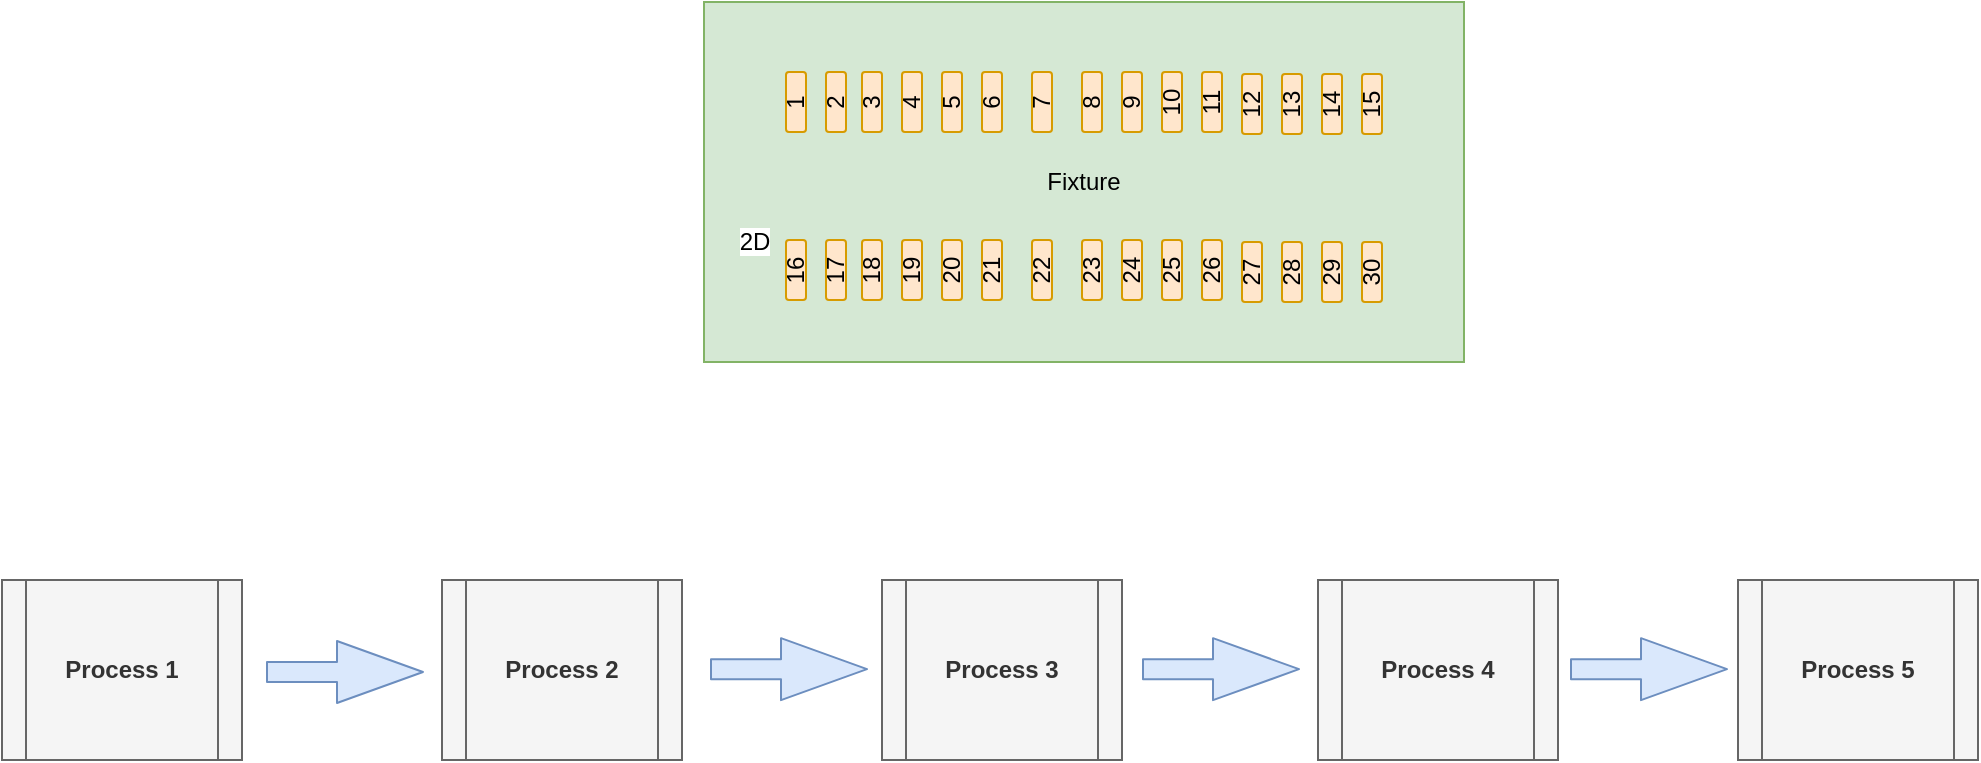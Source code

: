 <mxfile version="15.3.5" type="github"><diagram id="PEGpevw_BGGFRWbdyDQb" name="Page-1"><mxGraphModel dx="1185" dy="662" grid="0" gridSize="10" guides="1" tooltips="1" connect="1" arrows="1" fold="1" page="1" pageScale="1" pageWidth="1169" pageHeight="827" math="0" shadow="0"><root><mxCell id="0"/><mxCell id="1" parent="0"/><mxCell id="TRpHOP8p6ylF_KzO2C7X-1" value="Process 1" style="shape=process;whiteSpace=wrap;html=1;backgroundOutline=1;hachureGap=4;pointerEvents=0;fontStyle=1;fillColor=#f5f5f5;strokeColor=#666666;fontColor=#333333;" vertex="1" parent="1"><mxGeometry x="60" y="470" width="120" height="90" as="geometry"/></mxCell><mxCell id="TRpHOP8p6ylF_KzO2C7X-4" value="Process 2" style="shape=process;whiteSpace=wrap;html=1;backgroundOutline=1;hachureGap=4;pointerEvents=0;fontStyle=1;fillColor=#f5f5f5;strokeColor=#666666;fontColor=#333333;" vertex="1" parent="1"><mxGeometry x="280" y="470" width="120" height="90" as="geometry"/></mxCell><mxCell id="TRpHOP8p6ylF_KzO2C7X-5" value="Process 3" style="shape=process;whiteSpace=wrap;html=1;backgroundOutline=1;hachureGap=4;pointerEvents=0;fontStyle=1;fillColor=#f5f5f5;strokeColor=#666666;fontColor=#333333;" vertex="1" parent="1"><mxGeometry x="500" y="470" width="120" height="90" as="geometry"/></mxCell><mxCell id="TRpHOP8p6ylF_KzO2C7X-6" value="Process 4" style="shape=process;whiteSpace=wrap;html=1;backgroundOutline=1;hachureGap=4;pointerEvents=0;fontStyle=1;fillColor=#f5f5f5;strokeColor=#666666;fontColor=#333333;" vertex="1" parent="1"><mxGeometry x="718" y="470" width="120" height="90" as="geometry"/></mxCell><mxCell id="TRpHOP8p6ylF_KzO2C7X-7" value="Process 5" style="shape=process;whiteSpace=wrap;html=1;backgroundOutline=1;hachureGap=4;pointerEvents=0;fontStyle=1;fillColor=#f5f5f5;strokeColor=#666666;fontColor=#333333;" vertex="1" parent="1"><mxGeometry x="928" y="470" width="120" height="90" as="geometry"/></mxCell><mxCell id="TRpHOP8p6ylF_KzO2C7X-42" value="" style="shape=flexArrow;endArrow=classic;html=1;startSize=14;endSize=14;sourcePerimeterSpacing=8;targetPerimeterSpacing=8;fillColor=#dae8fc;strokeColor=#6c8ebf;" edge="1" parent="1"><mxGeometry width="50" height="50" relative="1" as="geometry"><mxPoint x="192" y="516" as="sourcePoint"/><mxPoint x="271" y="516" as="targetPoint"/></mxGeometry></mxCell><mxCell id="TRpHOP8p6ylF_KzO2C7X-43" value="" style="shape=flexArrow;endArrow=classic;html=1;startSize=14;endSize=14;sourcePerimeterSpacing=8;targetPerimeterSpacing=8;fillColor=#dae8fc;strokeColor=#6c8ebf;" edge="1" parent="1"><mxGeometry width="50" height="50" relative="1" as="geometry"><mxPoint x="414" y="514.58" as="sourcePoint"/><mxPoint x="493" y="514.58" as="targetPoint"/></mxGeometry></mxCell><mxCell id="TRpHOP8p6ylF_KzO2C7X-44" value="" style="shape=flexArrow;endArrow=classic;html=1;startSize=14;endSize=14;sourcePerimeterSpacing=8;targetPerimeterSpacing=8;fillColor=#dae8fc;strokeColor=#6c8ebf;" edge="1" parent="1"><mxGeometry width="50" height="50" relative="1" as="geometry"><mxPoint x="630" y="514.58" as="sourcePoint"/><mxPoint x="709" y="514.58" as="targetPoint"/></mxGeometry></mxCell><mxCell id="TRpHOP8p6ylF_KzO2C7X-45" value="" style="shape=flexArrow;endArrow=classic;html=1;startSize=14;endSize=14;sourcePerimeterSpacing=8;targetPerimeterSpacing=8;fillColor=#dae8fc;strokeColor=#6c8ebf;" edge="1" parent="1"><mxGeometry width="50" height="50" relative="1" as="geometry"><mxPoint x="844" y="514.58" as="sourcePoint"/><mxPoint x="923.0" y="514.58" as="targetPoint"/></mxGeometry></mxCell><mxCell id="TRpHOP8p6ylF_KzO2C7X-46" value="" style="group" vertex="1" connectable="0" parent="1"><mxGeometry x="411" y="181" width="380" height="180" as="geometry"/></mxCell><mxCell id="TRpHOP8p6ylF_KzO2C7X-3" value="Fixture" style="rounded=0;whiteSpace=wrap;html=1;hachureGap=4;pointerEvents=0;fillColor=#d5e8d4;strokeColor=#82b366;" vertex="1" parent="TRpHOP8p6ylF_KzO2C7X-46"><mxGeometry width="380" height="180" as="geometry"/></mxCell><mxCell id="TRpHOP8p6ylF_KzO2C7X-2" value="2D" style="shape=image;html=1;verticalAlign=top;verticalLabelPosition=bottom;labelBackgroundColor=#ffffff;imageAspect=0;aspect=fixed;image=https://cdn2.iconfinder.com/data/icons/fatcow/32x32/barcode_2d.png;hachureGap=4;pointerEvents=0;" vertex="1" parent="TRpHOP8p6ylF_KzO2C7X-46"><mxGeometry x="9" y="74" width="32" height="32" as="geometry"/></mxCell><mxCell id="TRpHOP8p6ylF_KzO2C7X-25" value="" style="group" vertex="1" connectable="0" parent="TRpHOP8p6ylF_KzO2C7X-46"><mxGeometry x="41" y="119" width="298" height="31" as="geometry"/></mxCell><mxCell id="TRpHOP8p6ylF_KzO2C7X-9" value="16" style="rounded=1;whiteSpace=wrap;html=1;hachureGap=4;pointerEvents=0;rotation=-90;fillColor=#ffe6cc;strokeColor=#d79b00;" vertex="1" parent="TRpHOP8p6ylF_KzO2C7X-25"><mxGeometry x="-10" y="10" width="30" height="10" as="geometry"/></mxCell><mxCell id="TRpHOP8p6ylF_KzO2C7X-11" value="17" style="rounded=1;whiteSpace=wrap;html=1;hachureGap=4;pointerEvents=0;rotation=-90;fillColor=#ffe6cc;strokeColor=#d79b00;" vertex="1" parent="TRpHOP8p6ylF_KzO2C7X-25"><mxGeometry x="10" y="10" width="30" height="10" as="geometry"/></mxCell><mxCell id="TRpHOP8p6ylF_KzO2C7X-12" value="18" style="rounded=1;whiteSpace=wrap;html=1;hachureGap=4;pointerEvents=0;rotation=-90;fillColor=#ffe6cc;strokeColor=#d79b00;" vertex="1" parent="TRpHOP8p6ylF_KzO2C7X-25"><mxGeometry x="28" y="10" width="30" height="10" as="geometry"/></mxCell><mxCell id="TRpHOP8p6ylF_KzO2C7X-13" value="19" style="rounded=1;whiteSpace=wrap;html=1;hachureGap=4;pointerEvents=0;rotation=-90;fillColor=#ffe6cc;strokeColor=#d79b00;" vertex="1" parent="TRpHOP8p6ylF_KzO2C7X-25"><mxGeometry x="48" y="10" width="30" height="10" as="geometry"/></mxCell><mxCell id="TRpHOP8p6ylF_KzO2C7X-14" value="20" style="rounded=1;whiteSpace=wrap;html=1;hachureGap=4;pointerEvents=0;rotation=-90;fillColor=#ffe6cc;strokeColor=#d79b00;" vertex="1" parent="TRpHOP8p6ylF_KzO2C7X-25"><mxGeometry x="68" y="10" width="30" height="10" as="geometry"/></mxCell><mxCell id="TRpHOP8p6ylF_KzO2C7X-15" value="21" style="rounded=1;whiteSpace=wrap;html=1;hachureGap=4;pointerEvents=0;rotation=-90;fillColor=#ffe6cc;strokeColor=#d79b00;" vertex="1" parent="TRpHOP8p6ylF_KzO2C7X-25"><mxGeometry x="88" y="10" width="30" height="10" as="geometry"/></mxCell><mxCell id="TRpHOP8p6ylF_KzO2C7X-16" value="22" style="rounded=1;whiteSpace=wrap;html=1;hachureGap=4;pointerEvents=0;rotation=-90;fillColor=#ffe6cc;strokeColor=#d79b00;" vertex="1" parent="TRpHOP8p6ylF_KzO2C7X-25"><mxGeometry x="113" y="10" width="30" height="10" as="geometry"/></mxCell><mxCell id="TRpHOP8p6ylF_KzO2C7X-17" value="23" style="rounded=1;whiteSpace=wrap;html=1;hachureGap=4;pointerEvents=0;rotation=-90;fillColor=#ffe6cc;strokeColor=#d79b00;" vertex="1" parent="TRpHOP8p6ylF_KzO2C7X-25"><mxGeometry x="138" y="10" width="30" height="10" as="geometry"/></mxCell><mxCell id="TRpHOP8p6ylF_KzO2C7X-18" value="24" style="rounded=1;whiteSpace=wrap;html=1;hachureGap=4;pointerEvents=0;rotation=-90;fillColor=#ffe6cc;strokeColor=#d79b00;" vertex="1" parent="TRpHOP8p6ylF_KzO2C7X-25"><mxGeometry x="158" y="10" width="30" height="10" as="geometry"/></mxCell><mxCell id="TRpHOP8p6ylF_KzO2C7X-19" value="25" style="rounded=1;whiteSpace=wrap;html=1;hachureGap=4;pointerEvents=0;rotation=-90;fillColor=#ffe6cc;strokeColor=#d79b00;" vertex="1" parent="TRpHOP8p6ylF_KzO2C7X-25"><mxGeometry x="178" y="10" width="30" height="10" as="geometry"/></mxCell><mxCell id="TRpHOP8p6ylF_KzO2C7X-20" value="26" style="rounded=1;whiteSpace=wrap;html=1;hachureGap=4;pointerEvents=0;rotation=-90;fillColor=#ffe6cc;strokeColor=#d79b00;" vertex="1" parent="TRpHOP8p6ylF_KzO2C7X-25"><mxGeometry x="198" y="10" width="30" height="10" as="geometry"/></mxCell><mxCell id="TRpHOP8p6ylF_KzO2C7X-21" value="27" style="rounded=1;whiteSpace=wrap;html=1;hachureGap=4;pointerEvents=0;rotation=-90;fillColor=#ffe6cc;strokeColor=#d79b00;" vertex="1" parent="TRpHOP8p6ylF_KzO2C7X-25"><mxGeometry x="218" y="11" width="30" height="10" as="geometry"/></mxCell><mxCell id="TRpHOP8p6ylF_KzO2C7X-22" value="28" style="rounded=1;whiteSpace=wrap;html=1;hachureGap=4;pointerEvents=0;rotation=-90;fillColor=#ffe6cc;strokeColor=#d79b00;" vertex="1" parent="TRpHOP8p6ylF_KzO2C7X-25"><mxGeometry x="238" y="11" width="30" height="10" as="geometry"/></mxCell><mxCell id="TRpHOP8p6ylF_KzO2C7X-23" value="29" style="rounded=1;whiteSpace=wrap;html=1;hachureGap=4;pointerEvents=0;rotation=-90;fillColor=#ffe6cc;strokeColor=#d79b00;" vertex="1" parent="TRpHOP8p6ylF_KzO2C7X-25"><mxGeometry x="258" y="11" width="30" height="10" as="geometry"/></mxCell><mxCell id="TRpHOP8p6ylF_KzO2C7X-24" value="30" style="rounded=1;whiteSpace=wrap;html=1;hachureGap=4;pointerEvents=0;rotation=-90;fillColor=#ffe6cc;strokeColor=#d79b00;" vertex="1" parent="TRpHOP8p6ylF_KzO2C7X-25"><mxGeometry x="278" y="11" width="30" height="10" as="geometry"/></mxCell><mxCell id="TRpHOP8p6ylF_KzO2C7X-26" value="" style="group" vertex="1" connectable="0" parent="TRpHOP8p6ylF_KzO2C7X-46"><mxGeometry x="41" y="35" width="298" height="31" as="geometry"/></mxCell><mxCell id="TRpHOP8p6ylF_KzO2C7X-27" value="1" style="rounded=1;whiteSpace=wrap;html=1;hachureGap=4;pointerEvents=0;rotation=-90;fillColor=#ffe6cc;strokeColor=#d79b00;" vertex="1" parent="TRpHOP8p6ylF_KzO2C7X-26"><mxGeometry x="-10" y="10" width="30" height="10" as="geometry"/></mxCell><mxCell id="TRpHOP8p6ylF_KzO2C7X-28" value="2" style="rounded=1;whiteSpace=wrap;html=1;hachureGap=4;pointerEvents=0;rotation=-90;fillColor=#ffe6cc;strokeColor=#d79b00;" vertex="1" parent="TRpHOP8p6ylF_KzO2C7X-26"><mxGeometry x="10" y="10" width="30" height="10" as="geometry"/></mxCell><mxCell id="TRpHOP8p6ylF_KzO2C7X-29" value="3" style="rounded=1;whiteSpace=wrap;html=1;hachureGap=4;pointerEvents=0;rotation=-90;fillColor=#ffe6cc;strokeColor=#d79b00;" vertex="1" parent="TRpHOP8p6ylF_KzO2C7X-26"><mxGeometry x="28" y="10" width="30" height="10" as="geometry"/></mxCell><mxCell id="TRpHOP8p6ylF_KzO2C7X-30" value="4" style="rounded=1;whiteSpace=wrap;html=1;hachureGap=4;pointerEvents=0;rotation=-90;fillColor=#ffe6cc;strokeColor=#d79b00;" vertex="1" parent="TRpHOP8p6ylF_KzO2C7X-26"><mxGeometry x="48" y="10" width="30" height="10" as="geometry"/></mxCell><mxCell id="TRpHOP8p6ylF_KzO2C7X-31" value="5" style="rounded=1;whiteSpace=wrap;html=1;hachureGap=4;pointerEvents=0;rotation=-90;fillColor=#ffe6cc;strokeColor=#d79b00;" vertex="1" parent="TRpHOP8p6ylF_KzO2C7X-26"><mxGeometry x="68" y="10" width="30" height="10" as="geometry"/></mxCell><mxCell id="TRpHOP8p6ylF_KzO2C7X-32" value="6" style="rounded=1;whiteSpace=wrap;html=1;hachureGap=4;pointerEvents=0;rotation=-90;fillColor=#ffe6cc;strokeColor=#d79b00;" vertex="1" parent="TRpHOP8p6ylF_KzO2C7X-26"><mxGeometry x="88" y="10" width="30" height="10" as="geometry"/></mxCell><mxCell id="TRpHOP8p6ylF_KzO2C7X-33" value="7" style="rounded=1;whiteSpace=wrap;html=1;hachureGap=4;pointerEvents=0;rotation=-90;fillColor=#ffe6cc;strokeColor=#d79b00;" vertex="1" parent="TRpHOP8p6ylF_KzO2C7X-26"><mxGeometry x="113" y="10" width="30" height="10" as="geometry"/></mxCell><mxCell id="TRpHOP8p6ylF_KzO2C7X-34" value="8" style="rounded=1;whiteSpace=wrap;html=1;hachureGap=4;pointerEvents=0;rotation=-90;fillColor=#ffe6cc;strokeColor=#d79b00;" vertex="1" parent="TRpHOP8p6ylF_KzO2C7X-26"><mxGeometry x="138" y="10" width="30" height="10" as="geometry"/></mxCell><mxCell id="TRpHOP8p6ylF_KzO2C7X-35" value="9" style="rounded=1;whiteSpace=wrap;html=1;hachureGap=4;pointerEvents=0;rotation=-90;fillColor=#ffe6cc;strokeColor=#d79b00;" vertex="1" parent="TRpHOP8p6ylF_KzO2C7X-26"><mxGeometry x="158" y="10" width="30" height="10" as="geometry"/></mxCell><mxCell id="TRpHOP8p6ylF_KzO2C7X-36" value="10" style="rounded=1;whiteSpace=wrap;html=1;hachureGap=4;pointerEvents=0;rotation=-90;fillColor=#ffe6cc;strokeColor=#d79b00;" vertex="1" parent="TRpHOP8p6ylF_KzO2C7X-26"><mxGeometry x="178" y="10" width="30" height="10" as="geometry"/></mxCell><mxCell id="TRpHOP8p6ylF_KzO2C7X-37" value="11" style="rounded=1;whiteSpace=wrap;html=1;hachureGap=4;pointerEvents=0;rotation=-90;fillColor=#ffe6cc;strokeColor=#d79b00;" vertex="1" parent="TRpHOP8p6ylF_KzO2C7X-26"><mxGeometry x="198" y="10" width="30" height="10" as="geometry"/></mxCell><mxCell id="TRpHOP8p6ylF_KzO2C7X-38" value="12" style="rounded=1;whiteSpace=wrap;html=1;hachureGap=4;pointerEvents=0;rotation=-90;fillColor=#ffe6cc;strokeColor=#d79b00;" vertex="1" parent="TRpHOP8p6ylF_KzO2C7X-26"><mxGeometry x="218" y="11" width="30" height="10" as="geometry"/></mxCell><mxCell id="TRpHOP8p6ylF_KzO2C7X-39" value="13" style="rounded=1;whiteSpace=wrap;html=1;hachureGap=4;pointerEvents=0;rotation=-90;fillColor=#ffe6cc;strokeColor=#d79b00;" vertex="1" parent="TRpHOP8p6ylF_KzO2C7X-26"><mxGeometry x="238" y="11" width="30" height="10" as="geometry"/></mxCell><mxCell id="TRpHOP8p6ylF_KzO2C7X-40" value="14" style="rounded=1;whiteSpace=wrap;html=1;hachureGap=4;pointerEvents=0;rotation=-90;fillColor=#ffe6cc;strokeColor=#d79b00;" vertex="1" parent="TRpHOP8p6ylF_KzO2C7X-26"><mxGeometry x="258" y="11" width="30" height="10" as="geometry"/></mxCell><mxCell id="TRpHOP8p6ylF_KzO2C7X-41" value="15" style="rounded=1;whiteSpace=wrap;html=1;hachureGap=4;pointerEvents=0;rotation=-90;fillColor=#ffe6cc;strokeColor=#d79b00;" vertex="1" parent="TRpHOP8p6ylF_KzO2C7X-26"><mxGeometry x="278" y="11" width="30" height="10" as="geometry"/></mxCell></root></mxGraphModel></diagram></mxfile>